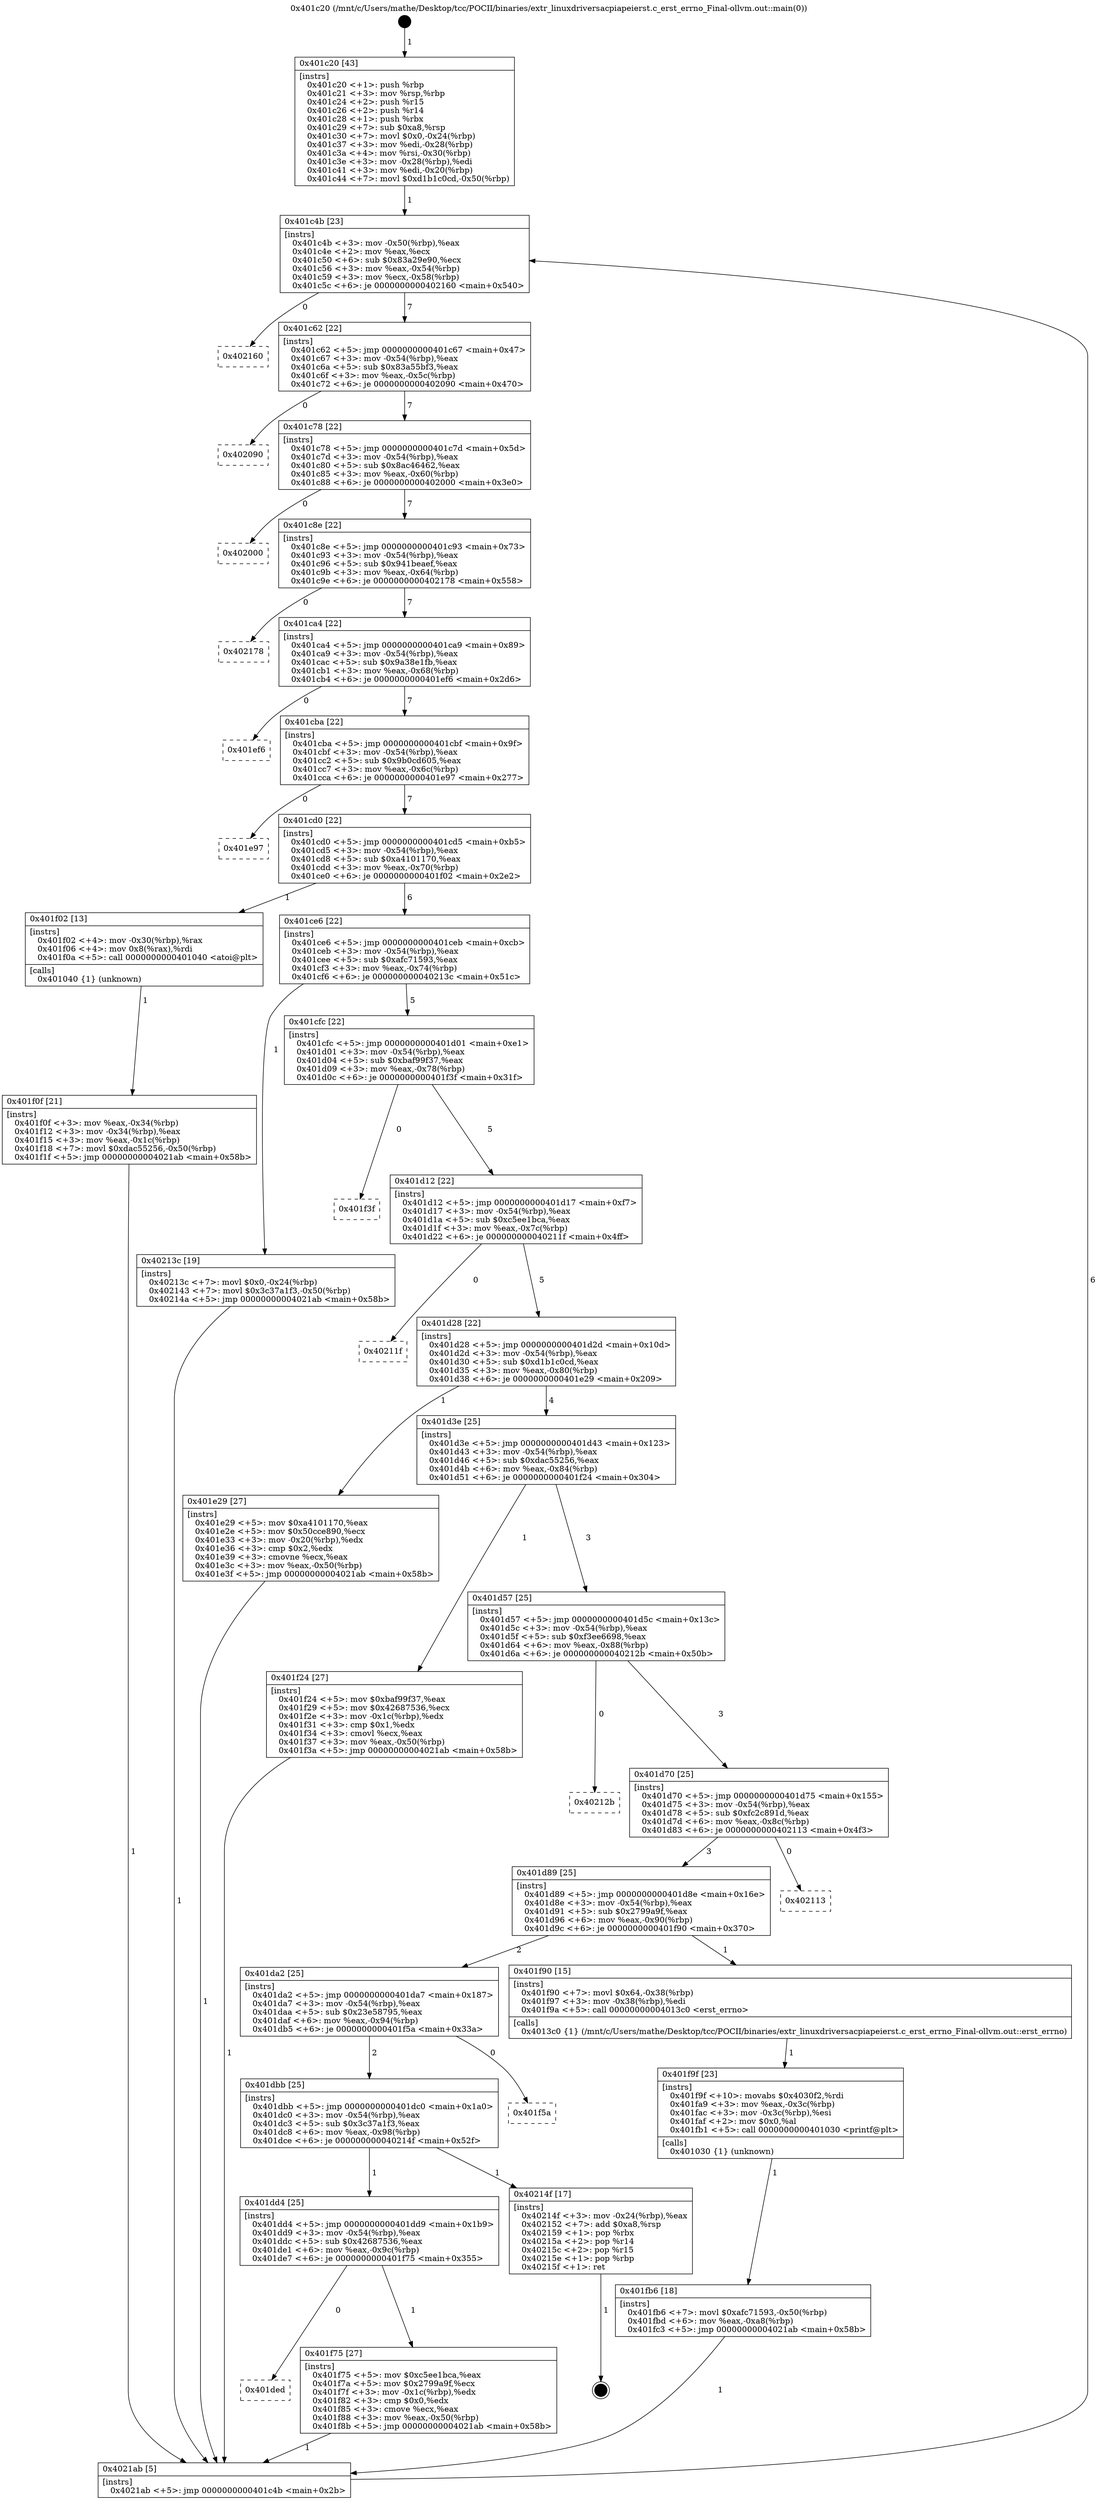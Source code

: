digraph "0x401c20" {
  label = "0x401c20 (/mnt/c/Users/mathe/Desktop/tcc/POCII/binaries/extr_linuxdriversacpiapeierst.c_erst_errno_Final-ollvm.out::main(0))"
  labelloc = "t"
  node[shape=record]

  Entry [label="",width=0.3,height=0.3,shape=circle,fillcolor=black,style=filled]
  "0x401c4b" [label="{
     0x401c4b [23]\l
     | [instrs]\l
     &nbsp;&nbsp;0x401c4b \<+3\>: mov -0x50(%rbp),%eax\l
     &nbsp;&nbsp;0x401c4e \<+2\>: mov %eax,%ecx\l
     &nbsp;&nbsp;0x401c50 \<+6\>: sub $0x83a29e90,%ecx\l
     &nbsp;&nbsp;0x401c56 \<+3\>: mov %eax,-0x54(%rbp)\l
     &nbsp;&nbsp;0x401c59 \<+3\>: mov %ecx,-0x58(%rbp)\l
     &nbsp;&nbsp;0x401c5c \<+6\>: je 0000000000402160 \<main+0x540\>\l
  }"]
  "0x402160" [label="{
     0x402160\l
  }", style=dashed]
  "0x401c62" [label="{
     0x401c62 [22]\l
     | [instrs]\l
     &nbsp;&nbsp;0x401c62 \<+5\>: jmp 0000000000401c67 \<main+0x47\>\l
     &nbsp;&nbsp;0x401c67 \<+3\>: mov -0x54(%rbp),%eax\l
     &nbsp;&nbsp;0x401c6a \<+5\>: sub $0x83a55bf3,%eax\l
     &nbsp;&nbsp;0x401c6f \<+3\>: mov %eax,-0x5c(%rbp)\l
     &nbsp;&nbsp;0x401c72 \<+6\>: je 0000000000402090 \<main+0x470\>\l
  }"]
  Exit [label="",width=0.3,height=0.3,shape=circle,fillcolor=black,style=filled,peripheries=2]
  "0x402090" [label="{
     0x402090\l
  }", style=dashed]
  "0x401c78" [label="{
     0x401c78 [22]\l
     | [instrs]\l
     &nbsp;&nbsp;0x401c78 \<+5\>: jmp 0000000000401c7d \<main+0x5d\>\l
     &nbsp;&nbsp;0x401c7d \<+3\>: mov -0x54(%rbp),%eax\l
     &nbsp;&nbsp;0x401c80 \<+5\>: sub $0x8ac46462,%eax\l
     &nbsp;&nbsp;0x401c85 \<+3\>: mov %eax,-0x60(%rbp)\l
     &nbsp;&nbsp;0x401c88 \<+6\>: je 0000000000402000 \<main+0x3e0\>\l
  }"]
  "0x401fb6" [label="{
     0x401fb6 [18]\l
     | [instrs]\l
     &nbsp;&nbsp;0x401fb6 \<+7\>: movl $0xafc71593,-0x50(%rbp)\l
     &nbsp;&nbsp;0x401fbd \<+6\>: mov %eax,-0xa8(%rbp)\l
     &nbsp;&nbsp;0x401fc3 \<+5\>: jmp 00000000004021ab \<main+0x58b\>\l
  }"]
  "0x402000" [label="{
     0x402000\l
  }", style=dashed]
  "0x401c8e" [label="{
     0x401c8e [22]\l
     | [instrs]\l
     &nbsp;&nbsp;0x401c8e \<+5\>: jmp 0000000000401c93 \<main+0x73\>\l
     &nbsp;&nbsp;0x401c93 \<+3\>: mov -0x54(%rbp),%eax\l
     &nbsp;&nbsp;0x401c96 \<+5\>: sub $0x941beaef,%eax\l
     &nbsp;&nbsp;0x401c9b \<+3\>: mov %eax,-0x64(%rbp)\l
     &nbsp;&nbsp;0x401c9e \<+6\>: je 0000000000402178 \<main+0x558\>\l
  }"]
  "0x401f9f" [label="{
     0x401f9f [23]\l
     | [instrs]\l
     &nbsp;&nbsp;0x401f9f \<+10\>: movabs $0x4030f2,%rdi\l
     &nbsp;&nbsp;0x401fa9 \<+3\>: mov %eax,-0x3c(%rbp)\l
     &nbsp;&nbsp;0x401fac \<+3\>: mov -0x3c(%rbp),%esi\l
     &nbsp;&nbsp;0x401faf \<+2\>: mov $0x0,%al\l
     &nbsp;&nbsp;0x401fb1 \<+5\>: call 0000000000401030 \<printf@plt\>\l
     | [calls]\l
     &nbsp;&nbsp;0x401030 \{1\} (unknown)\l
  }"]
  "0x402178" [label="{
     0x402178\l
  }", style=dashed]
  "0x401ca4" [label="{
     0x401ca4 [22]\l
     | [instrs]\l
     &nbsp;&nbsp;0x401ca4 \<+5\>: jmp 0000000000401ca9 \<main+0x89\>\l
     &nbsp;&nbsp;0x401ca9 \<+3\>: mov -0x54(%rbp),%eax\l
     &nbsp;&nbsp;0x401cac \<+5\>: sub $0x9a38e1fb,%eax\l
     &nbsp;&nbsp;0x401cb1 \<+3\>: mov %eax,-0x68(%rbp)\l
     &nbsp;&nbsp;0x401cb4 \<+6\>: je 0000000000401ef6 \<main+0x2d6\>\l
  }"]
  "0x401ded" [label="{
     0x401ded\l
  }", style=dashed]
  "0x401ef6" [label="{
     0x401ef6\l
  }", style=dashed]
  "0x401cba" [label="{
     0x401cba [22]\l
     | [instrs]\l
     &nbsp;&nbsp;0x401cba \<+5\>: jmp 0000000000401cbf \<main+0x9f\>\l
     &nbsp;&nbsp;0x401cbf \<+3\>: mov -0x54(%rbp),%eax\l
     &nbsp;&nbsp;0x401cc2 \<+5\>: sub $0x9b0cd605,%eax\l
     &nbsp;&nbsp;0x401cc7 \<+3\>: mov %eax,-0x6c(%rbp)\l
     &nbsp;&nbsp;0x401cca \<+6\>: je 0000000000401e97 \<main+0x277\>\l
  }"]
  "0x401f75" [label="{
     0x401f75 [27]\l
     | [instrs]\l
     &nbsp;&nbsp;0x401f75 \<+5\>: mov $0xc5ee1bca,%eax\l
     &nbsp;&nbsp;0x401f7a \<+5\>: mov $0x2799a9f,%ecx\l
     &nbsp;&nbsp;0x401f7f \<+3\>: mov -0x1c(%rbp),%edx\l
     &nbsp;&nbsp;0x401f82 \<+3\>: cmp $0x0,%edx\l
     &nbsp;&nbsp;0x401f85 \<+3\>: cmove %ecx,%eax\l
     &nbsp;&nbsp;0x401f88 \<+3\>: mov %eax,-0x50(%rbp)\l
     &nbsp;&nbsp;0x401f8b \<+5\>: jmp 00000000004021ab \<main+0x58b\>\l
  }"]
  "0x401e97" [label="{
     0x401e97\l
  }", style=dashed]
  "0x401cd0" [label="{
     0x401cd0 [22]\l
     | [instrs]\l
     &nbsp;&nbsp;0x401cd0 \<+5\>: jmp 0000000000401cd5 \<main+0xb5\>\l
     &nbsp;&nbsp;0x401cd5 \<+3\>: mov -0x54(%rbp),%eax\l
     &nbsp;&nbsp;0x401cd8 \<+5\>: sub $0xa4101170,%eax\l
     &nbsp;&nbsp;0x401cdd \<+3\>: mov %eax,-0x70(%rbp)\l
     &nbsp;&nbsp;0x401ce0 \<+6\>: je 0000000000401f02 \<main+0x2e2\>\l
  }"]
  "0x401dd4" [label="{
     0x401dd4 [25]\l
     | [instrs]\l
     &nbsp;&nbsp;0x401dd4 \<+5\>: jmp 0000000000401dd9 \<main+0x1b9\>\l
     &nbsp;&nbsp;0x401dd9 \<+3\>: mov -0x54(%rbp),%eax\l
     &nbsp;&nbsp;0x401ddc \<+5\>: sub $0x42687536,%eax\l
     &nbsp;&nbsp;0x401de1 \<+6\>: mov %eax,-0x9c(%rbp)\l
     &nbsp;&nbsp;0x401de7 \<+6\>: je 0000000000401f75 \<main+0x355\>\l
  }"]
  "0x401f02" [label="{
     0x401f02 [13]\l
     | [instrs]\l
     &nbsp;&nbsp;0x401f02 \<+4\>: mov -0x30(%rbp),%rax\l
     &nbsp;&nbsp;0x401f06 \<+4\>: mov 0x8(%rax),%rdi\l
     &nbsp;&nbsp;0x401f0a \<+5\>: call 0000000000401040 \<atoi@plt\>\l
     | [calls]\l
     &nbsp;&nbsp;0x401040 \{1\} (unknown)\l
  }"]
  "0x401ce6" [label="{
     0x401ce6 [22]\l
     | [instrs]\l
     &nbsp;&nbsp;0x401ce6 \<+5\>: jmp 0000000000401ceb \<main+0xcb\>\l
     &nbsp;&nbsp;0x401ceb \<+3\>: mov -0x54(%rbp),%eax\l
     &nbsp;&nbsp;0x401cee \<+5\>: sub $0xafc71593,%eax\l
     &nbsp;&nbsp;0x401cf3 \<+3\>: mov %eax,-0x74(%rbp)\l
     &nbsp;&nbsp;0x401cf6 \<+6\>: je 000000000040213c \<main+0x51c\>\l
  }"]
  "0x40214f" [label="{
     0x40214f [17]\l
     | [instrs]\l
     &nbsp;&nbsp;0x40214f \<+3\>: mov -0x24(%rbp),%eax\l
     &nbsp;&nbsp;0x402152 \<+7\>: add $0xa8,%rsp\l
     &nbsp;&nbsp;0x402159 \<+1\>: pop %rbx\l
     &nbsp;&nbsp;0x40215a \<+2\>: pop %r14\l
     &nbsp;&nbsp;0x40215c \<+2\>: pop %r15\l
     &nbsp;&nbsp;0x40215e \<+1\>: pop %rbp\l
     &nbsp;&nbsp;0x40215f \<+1\>: ret\l
  }"]
  "0x40213c" [label="{
     0x40213c [19]\l
     | [instrs]\l
     &nbsp;&nbsp;0x40213c \<+7\>: movl $0x0,-0x24(%rbp)\l
     &nbsp;&nbsp;0x402143 \<+7\>: movl $0x3c37a1f3,-0x50(%rbp)\l
     &nbsp;&nbsp;0x40214a \<+5\>: jmp 00000000004021ab \<main+0x58b\>\l
  }"]
  "0x401cfc" [label="{
     0x401cfc [22]\l
     | [instrs]\l
     &nbsp;&nbsp;0x401cfc \<+5\>: jmp 0000000000401d01 \<main+0xe1\>\l
     &nbsp;&nbsp;0x401d01 \<+3\>: mov -0x54(%rbp),%eax\l
     &nbsp;&nbsp;0x401d04 \<+5\>: sub $0xbaf99f37,%eax\l
     &nbsp;&nbsp;0x401d09 \<+3\>: mov %eax,-0x78(%rbp)\l
     &nbsp;&nbsp;0x401d0c \<+6\>: je 0000000000401f3f \<main+0x31f\>\l
  }"]
  "0x401dbb" [label="{
     0x401dbb [25]\l
     | [instrs]\l
     &nbsp;&nbsp;0x401dbb \<+5\>: jmp 0000000000401dc0 \<main+0x1a0\>\l
     &nbsp;&nbsp;0x401dc0 \<+3\>: mov -0x54(%rbp),%eax\l
     &nbsp;&nbsp;0x401dc3 \<+5\>: sub $0x3c37a1f3,%eax\l
     &nbsp;&nbsp;0x401dc8 \<+6\>: mov %eax,-0x98(%rbp)\l
     &nbsp;&nbsp;0x401dce \<+6\>: je 000000000040214f \<main+0x52f\>\l
  }"]
  "0x401f3f" [label="{
     0x401f3f\l
  }", style=dashed]
  "0x401d12" [label="{
     0x401d12 [22]\l
     | [instrs]\l
     &nbsp;&nbsp;0x401d12 \<+5\>: jmp 0000000000401d17 \<main+0xf7\>\l
     &nbsp;&nbsp;0x401d17 \<+3\>: mov -0x54(%rbp),%eax\l
     &nbsp;&nbsp;0x401d1a \<+5\>: sub $0xc5ee1bca,%eax\l
     &nbsp;&nbsp;0x401d1f \<+3\>: mov %eax,-0x7c(%rbp)\l
     &nbsp;&nbsp;0x401d22 \<+6\>: je 000000000040211f \<main+0x4ff\>\l
  }"]
  "0x401f5a" [label="{
     0x401f5a\l
  }", style=dashed]
  "0x40211f" [label="{
     0x40211f\l
  }", style=dashed]
  "0x401d28" [label="{
     0x401d28 [22]\l
     | [instrs]\l
     &nbsp;&nbsp;0x401d28 \<+5\>: jmp 0000000000401d2d \<main+0x10d\>\l
     &nbsp;&nbsp;0x401d2d \<+3\>: mov -0x54(%rbp),%eax\l
     &nbsp;&nbsp;0x401d30 \<+5\>: sub $0xd1b1c0cd,%eax\l
     &nbsp;&nbsp;0x401d35 \<+3\>: mov %eax,-0x80(%rbp)\l
     &nbsp;&nbsp;0x401d38 \<+6\>: je 0000000000401e29 \<main+0x209\>\l
  }"]
  "0x401da2" [label="{
     0x401da2 [25]\l
     | [instrs]\l
     &nbsp;&nbsp;0x401da2 \<+5\>: jmp 0000000000401da7 \<main+0x187\>\l
     &nbsp;&nbsp;0x401da7 \<+3\>: mov -0x54(%rbp),%eax\l
     &nbsp;&nbsp;0x401daa \<+5\>: sub $0x23e58795,%eax\l
     &nbsp;&nbsp;0x401daf \<+6\>: mov %eax,-0x94(%rbp)\l
     &nbsp;&nbsp;0x401db5 \<+6\>: je 0000000000401f5a \<main+0x33a\>\l
  }"]
  "0x401e29" [label="{
     0x401e29 [27]\l
     | [instrs]\l
     &nbsp;&nbsp;0x401e29 \<+5\>: mov $0xa4101170,%eax\l
     &nbsp;&nbsp;0x401e2e \<+5\>: mov $0x50cce890,%ecx\l
     &nbsp;&nbsp;0x401e33 \<+3\>: mov -0x20(%rbp),%edx\l
     &nbsp;&nbsp;0x401e36 \<+3\>: cmp $0x2,%edx\l
     &nbsp;&nbsp;0x401e39 \<+3\>: cmovne %ecx,%eax\l
     &nbsp;&nbsp;0x401e3c \<+3\>: mov %eax,-0x50(%rbp)\l
     &nbsp;&nbsp;0x401e3f \<+5\>: jmp 00000000004021ab \<main+0x58b\>\l
  }"]
  "0x401d3e" [label="{
     0x401d3e [25]\l
     | [instrs]\l
     &nbsp;&nbsp;0x401d3e \<+5\>: jmp 0000000000401d43 \<main+0x123\>\l
     &nbsp;&nbsp;0x401d43 \<+3\>: mov -0x54(%rbp),%eax\l
     &nbsp;&nbsp;0x401d46 \<+5\>: sub $0xdac55256,%eax\l
     &nbsp;&nbsp;0x401d4b \<+6\>: mov %eax,-0x84(%rbp)\l
     &nbsp;&nbsp;0x401d51 \<+6\>: je 0000000000401f24 \<main+0x304\>\l
  }"]
  "0x4021ab" [label="{
     0x4021ab [5]\l
     | [instrs]\l
     &nbsp;&nbsp;0x4021ab \<+5\>: jmp 0000000000401c4b \<main+0x2b\>\l
  }"]
  "0x401c20" [label="{
     0x401c20 [43]\l
     | [instrs]\l
     &nbsp;&nbsp;0x401c20 \<+1\>: push %rbp\l
     &nbsp;&nbsp;0x401c21 \<+3\>: mov %rsp,%rbp\l
     &nbsp;&nbsp;0x401c24 \<+2\>: push %r15\l
     &nbsp;&nbsp;0x401c26 \<+2\>: push %r14\l
     &nbsp;&nbsp;0x401c28 \<+1\>: push %rbx\l
     &nbsp;&nbsp;0x401c29 \<+7\>: sub $0xa8,%rsp\l
     &nbsp;&nbsp;0x401c30 \<+7\>: movl $0x0,-0x24(%rbp)\l
     &nbsp;&nbsp;0x401c37 \<+3\>: mov %edi,-0x28(%rbp)\l
     &nbsp;&nbsp;0x401c3a \<+4\>: mov %rsi,-0x30(%rbp)\l
     &nbsp;&nbsp;0x401c3e \<+3\>: mov -0x28(%rbp),%edi\l
     &nbsp;&nbsp;0x401c41 \<+3\>: mov %edi,-0x20(%rbp)\l
     &nbsp;&nbsp;0x401c44 \<+7\>: movl $0xd1b1c0cd,-0x50(%rbp)\l
  }"]
  "0x401f0f" [label="{
     0x401f0f [21]\l
     | [instrs]\l
     &nbsp;&nbsp;0x401f0f \<+3\>: mov %eax,-0x34(%rbp)\l
     &nbsp;&nbsp;0x401f12 \<+3\>: mov -0x34(%rbp),%eax\l
     &nbsp;&nbsp;0x401f15 \<+3\>: mov %eax,-0x1c(%rbp)\l
     &nbsp;&nbsp;0x401f18 \<+7\>: movl $0xdac55256,-0x50(%rbp)\l
     &nbsp;&nbsp;0x401f1f \<+5\>: jmp 00000000004021ab \<main+0x58b\>\l
  }"]
  "0x401f90" [label="{
     0x401f90 [15]\l
     | [instrs]\l
     &nbsp;&nbsp;0x401f90 \<+7\>: movl $0x64,-0x38(%rbp)\l
     &nbsp;&nbsp;0x401f97 \<+3\>: mov -0x38(%rbp),%edi\l
     &nbsp;&nbsp;0x401f9a \<+5\>: call 00000000004013c0 \<erst_errno\>\l
     | [calls]\l
     &nbsp;&nbsp;0x4013c0 \{1\} (/mnt/c/Users/mathe/Desktop/tcc/POCII/binaries/extr_linuxdriversacpiapeierst.c_erst_errno_Final-ollvm.out::erst_errno)\l
  }"]
  "0x401f24" [label="{
     0x401f24 [27]\l
     | [instrs]\l
     &nbsp;&nbsp;0x401f24 \<+5\>: mov $0xbaf99f37,%eax\l
     &nbsp;&nbsp;0x401f29 \<+5\>: mov $0x42687536,%ecx\l
     &nbsp;&nbsp;0x401f2e \<+3\>: mov -0x1c(%rbp),%edx\l
     &nbsp;&nbsp;0x401f31 \<+3\>: cmp $0x1,%edx\l
     &nbsp;&nbsp;0x401f34 \<+3\>: cmovl %ecx,%eax\l
     &nbsp;&nbsp;0x401f37 \<+3\>: mov %eax,-0x50(%rbp)\l
     &nbsp;&nbsp;0x401f3a \<+5\>: jmp 00000000004021ab \<main+0x58b\>\l
  }"]
  "0x401d57" [label="{
     0x401d57 [25]\l
     | [instrs]\l
     &nbsp;&nbsp;0x401d57 \<+5\>: jmp 0000000000401d5c \<main+0x13c\>\l
     &nbsp;&nbsp;0x401d5c \<+3\>: mov -0x54(%rbp),%eax\l
     &nbsp;&nbsp;0x401d5f \<+5\>: sub $0xf3ee6698,%eax\l
     &nbsp;&nbsp;0x401d64 \<+6\>: mov %eax,-0x88(%rbp)\l
     &nbsp;&nbsp;0x401d6a \<+6\>: je 000000000040212b \<main+0x50b\>\l
  }"]
  "0x401d89" [label="{
     0x401d89 [25]\l
     | [instrs]\l
     &nbsp;&nbsp;0x401d89 \<+5\>: jmp 0000000000401d8e \<main+0x16e\>\l
     &nbsp;&nbsp;0x401d8e \<+3\>: mov -0x54(%rbp),%eax\l
     &nbsp;&nbsp;0x401d91 \<+5\>: sub $0x2799a9f,%eax\l
     &nbsp;&nbsp;0x401d96 \<+6\>: mov %eax,-0x90(%rbp)\l
     &nbsp;&nbsp;0x401d9c \<+6\>: je 0000000000401f90 \<main+0x370\>\l
  }"]
  "0x40212b" [label="{
     0x40212b\l
  }", style=dashed]
  "0x401d70" [label="{
     0x401d70 [25]\l
     | [instrs]\l
     &nbsp;&nbsp;0x401d70 \<+5\>: jmp 0000000000401d75 \<main+0x155\>\l
     &nbsp;&nbsp;0x401d75 \<+3\>: mov -0x54(%rbp),%eax\l
     &nbsp;&nbsp;0x401d78 \<+5\>: sub $0xfc2c891d,%eax\l
     &nbsp;&nbsp;0x401d7d \<+6\>: mov %eax,-0x8c(%rbp)\l
     &nbsp;&nbsp;0x401d83 \<+6\>: je 0000000000402113 \<main+0x4f3\>\l
  }"]
  "0x402113" [label="{
     0x402113\l
  }", style=dashed]
  Entry -> "0x401c20" [label=" 1"]
  "0x401c4b" -> "0x402160" [label=" 0"]
  "0x401c4b" -> "0x401c62" [label=" 7"]
  "0x40214f" -> Exit [label=" 1"]
  "0x401c62" -> "0x402090" [label=" 0"]
  "0x401c62" -> "0x401c78" [label=" 7"]
  "0x40213c" -> "0x4021ab" [label=" 1"]
  "0x401c78" -> "0x402000" [label=" 0"]
  "0x401c78" -> "0x401c8e" [label=" 7"]
  "0x401fb6" -> "0x4021ab" [label=" 1"]
  "0x401c8e" -> "0x402178" [label=" 0"]
  "0x401c8e" -> "0x401ca4" [label=" 7"]
  "0x401f9f" -> "0x401fb6" [label=" 1"]
  "0x401ca4" -> "0x401ef6" [label=" 0"]
  "0x401ca4" -> "0x401cba" [label=" 7"]
  "0x401f90" -> "0x401f9f" [label=" 1"]
  "0x401cba" -> "0x401e97" [label=" 0"]
  "0x401cba" -> "0x401cd0" [label=" 7"]
  "0x401f75" -> "0x4021ab" [label=" 1"]
  "0x401cd0" -> "0x401f02" [label=" 1"]
  "0x401cd0" -> "0x401ce6" [label=" 6"]
  "0x401dd4" -> "0x401f75" [label=" 1"]
  "0x401ce6" -> "0x40213c" [label=" 1"]
  "0x401ce6" -> "0x401cfc" [label=" 5"]
  "0x401dd4" -> "0x401ded" [label=" 0"]
  "0x401cfc" -> "0x401f3f" [label=" 0"]
  "0x401cfc" -> "0x401d12" [label=" 5"]
  "0x401dbb" -> "0x40214f" [label=" 1"]
  "0x401d12" -> "0x40211f" [label=" 0"]
  "0x401d12" -> "0x401d28" [label=" 5"]
  "0x401dbb" -> "0x401dd4" [label=" 1"]
  "0x401d28" -> "0x401e29" [label=" 1"]
  "0x401d28" -> "0x401d3e" [label=" 4"]
  "0x401e29" -> "0x4021ab" [label=" 1"]
  "0x401c20" -> "0x401c4b" [label=" 1"]
  "0x4021ab" -> "0x401c4b" [label=" 6"]
  "0x401f02" -> "0x401f0f" [label=" 1"]
  "0x401f0f" -> "0x4021ab" [label=" 1"]
  "0x401da2" -> "0x401f5a" [label=" 0"]
  "0x401d3e" -> "0x401f24" [label=" 1"]
  "0x401d3e" -> "0x401d57" [label=" 3"]
  "0x401f24" -> "0x4021ab" [label=" 1"]
  "0x401da2" -> "0x401dbb" [label=" 2"]
  "0x401d57" -> "0x40212b" [label=" 0"]
  "0x401d57" -> "0x401d70" [label=" 3"]
  "0x401d89" -> "0x401f90" [label=" 1"]
  "0x401d70" -> "0x402113" [label=" 0"]
  "0x401d70" -> "0x401d89" [label=" 3"]
  "0x401d89" -> "0x401da2" [label=" 2"]
}

